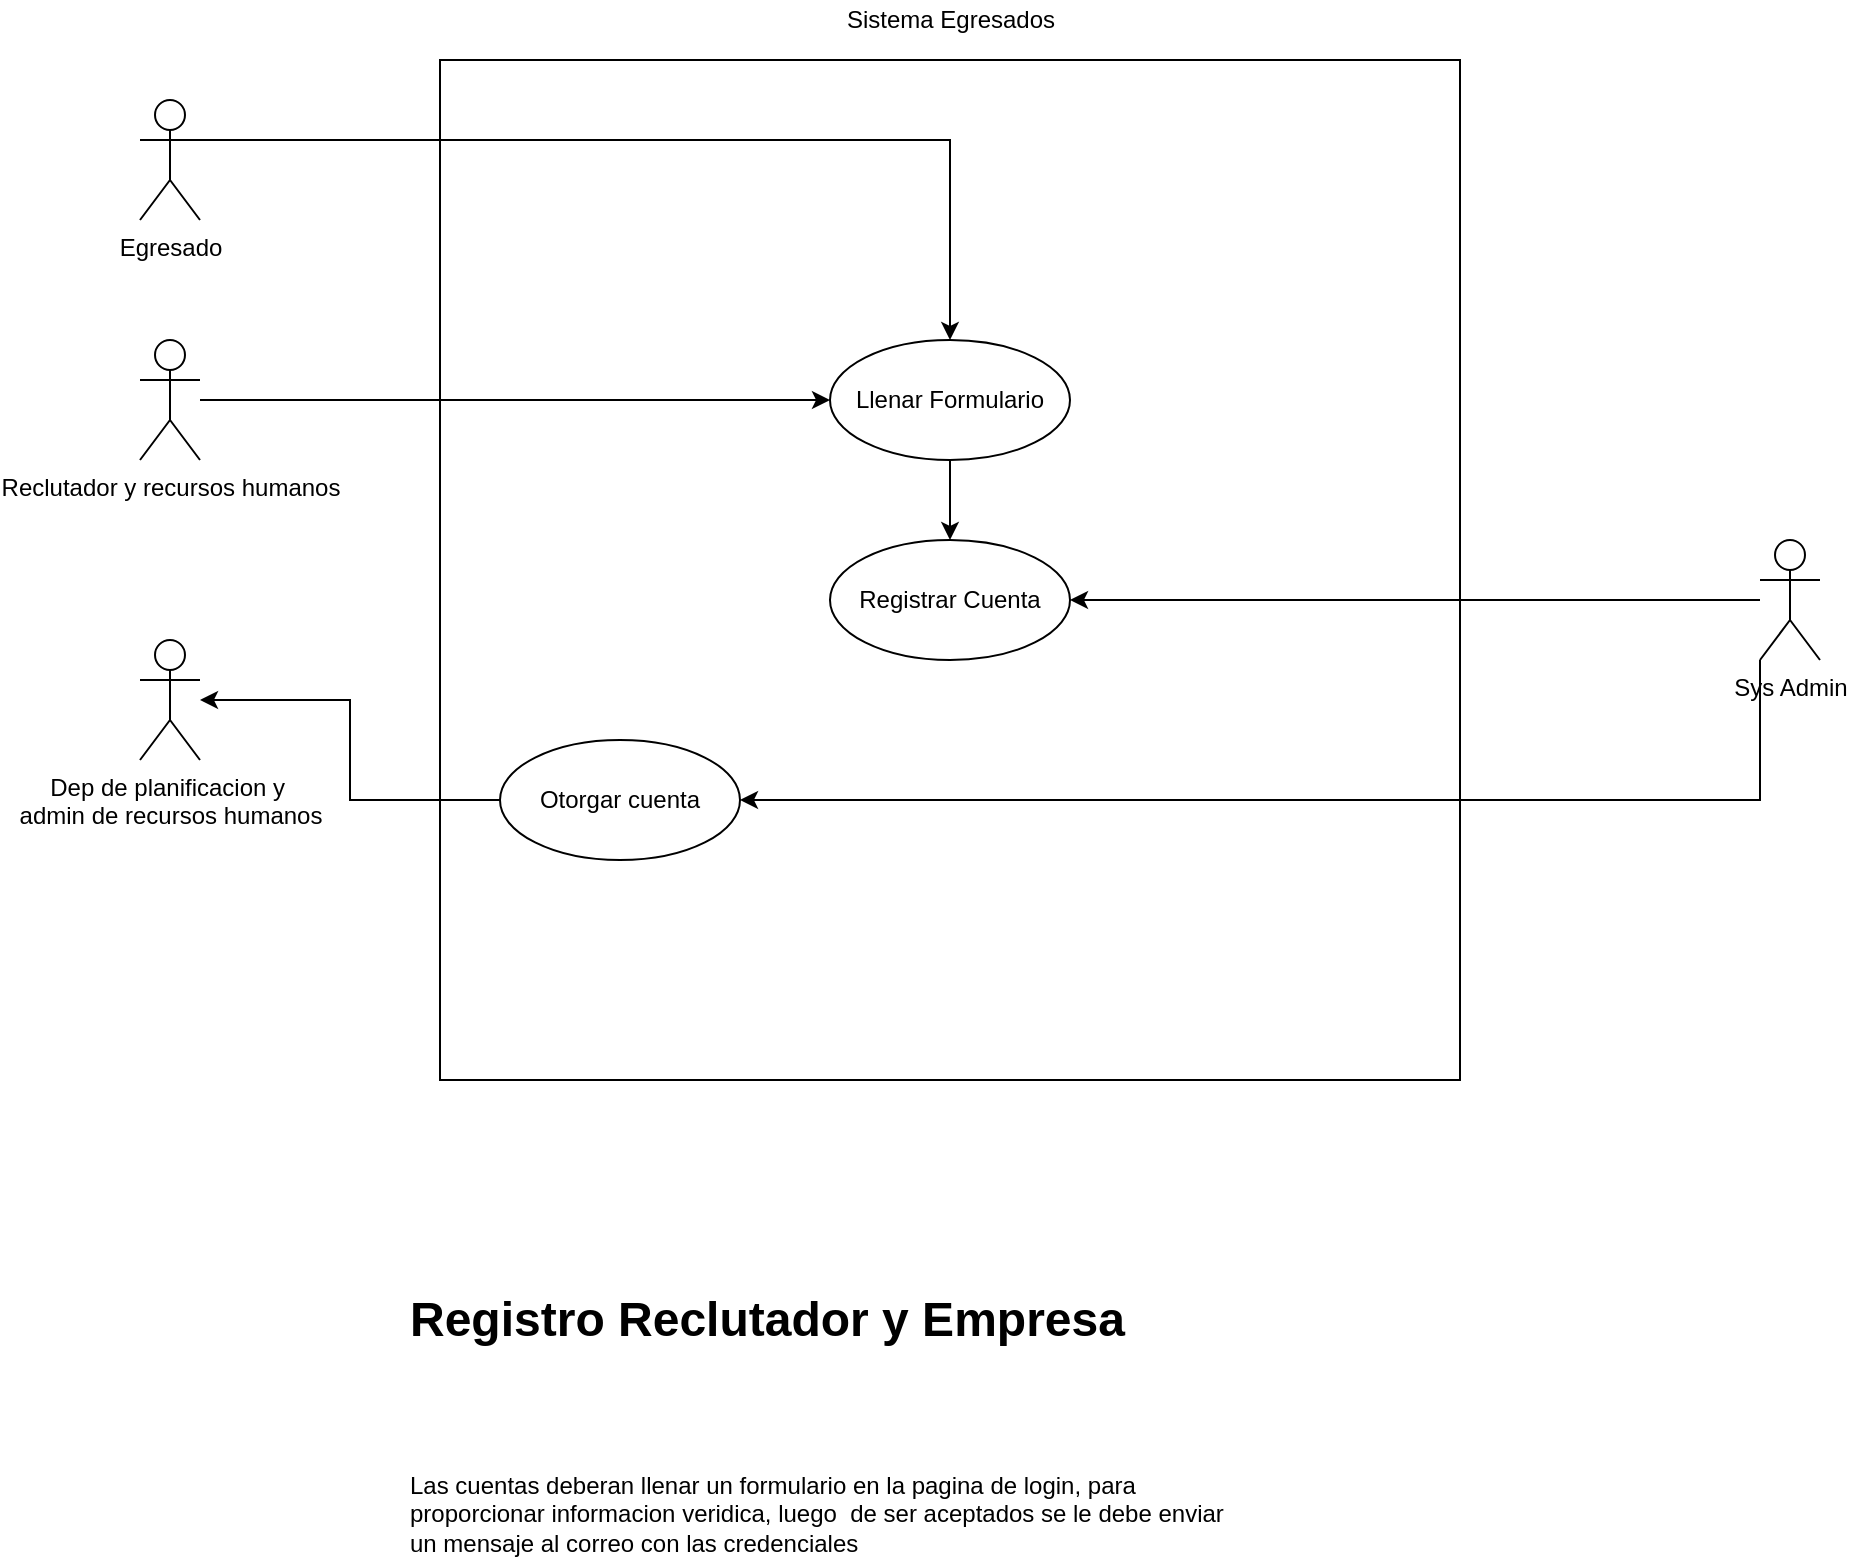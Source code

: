 <mxfile version="17.4.0" type="github" pages="5">
  <diagram id="5eBOPWXIhYEufeksKNHc" name="Modulo Registro">
    <mxGraphModel dx="2523" dy="2049" grid="1" gridSize="10" guides="1" tooltips="1" connect="1" arrows="1" fold="1" page="1" pageScale="1" pageWidth="850" pageHeight="1100" math="0" shadow="0">
      <root>
        <mxCell id="0" />
        <mxCell id="1" parent="0" />
        <mxCell id="uDYenzzOM_alLlbksWme-1" value="" style="whiteSpace=wrap;html=1;aspect=fixed;" parent="1" vertex="1">
          <mxGeometry x="-350" y="-110" width="510" height="510" as="geometry" />
        </mxCell>
        <mxCell id="uDYenzzOM_alLlbksWme-4" style="edgeStyle=orthogonalEdgeStyle;rounded=0;orthogonalLoop=1;jettySize=auto;html=1;exitX=1;exitY=0.333;exitDx=0;exitDy=0;exitPerimeter=0;" parent="1" source="ps1h4QxULYfLVLRuHkIJ-1" target="8Nh4FNoyNVWKhMdbQ_Sm-1" edge="1">
          <mxGeometry relative="1" as="geometry" />
        </mxCell>
        <mxCell id="ps1h4QxULYfLVLRuHkIJ-1" value="Egresado" style="shape=umlActor;verticalLabelPosition=bottom;verticalAlign=top;html=1;outlineConnect=0;" parent="1" vertex="1">
          <mxGeometry x="-500" y="-90" width="30" height="60" as="geometry" />
        </mxCell>
        <mxCell id="uDYenzzOM_alLlbksWme-5" style="edgeStyle=orthogonalEdgeStyle;rounded=0;orthogonalLoop=1;jettySize=auto;html=1;entryX=0;entryY=0.5;entryDx=0;entryDy=0;" parent="1" source="ps1h4QxULYfLVLRuHkIJ-17" target="8Nh4FNoyNVWKhMdbQ_Sm-1" edge="1">
          <mxGeometry relative="1" as="geometry" />
        </mxCell>
        <mxCell id="ps1h4QxULYfLVLRuHkIJ-17" value="Reclutador y recursos humanos" style="shape=umlActor;verticalLabelPosition=bottom;verticalAlign=top;html=1;outlineConnect=0;" parent="1" vertex="1">
          <mxGeometry x="-500" y="30" width="30" height="60" as="geometry" />
        </mxCell>
        <mxCell id="uDYenzzOM_alLlbksWme-8" style="edgeStyle=orthogonalEdgeStyle;rounded=0;orthogonalLoop=1;jettySize=auto;html=1;" parent="1" source="ps1h4QxULYfLVLRuHkIJ-33" target="ps1h4QxULYfLVLRuHkIJ-35" edge="1">
          <mxGeometry relative="1" as="geometry" />
        </mxCell>
        <mxCell id="uDYenzzOM_alLlbksWme-9" style="edgeStyle=orthogonalEdgeStyle;rounded=0;orthogonalLoop=1;jettySize=auto;html=1;exitX=0;exitY=1;exitDx=0;exitDy=0;exitPerimeter=0;entryX=1;entryY=0.5;entryDx=0;entryDy=0;" parent="1" source="ps1h4QxULYfLVLRuHkIJ-33" target="uDYenzzOM_alLlbksWme-6" edge="1">
          <mxGeometry relative="1" as="geometry" />
        </mxCell>
        <mxCell id="ps1h4QxULYfLVLRuHkIJ-33" value="Sys Admin" style="shape=umlActor;verticalLabelPosition=bottom;verticalAlign=top;html=1;outlineConnect=0;" parent="1" vertex="1">
          <mxGeometry x="310" y="130" width="30" height="60" as="geometry" />
        </mxCell>
        <mxCell id="ps1h4QxULYfLVLRuHkIJ-35" value="Registrar Cuenta" style="ellipse;whiteSpace=wrap;html=1;" parent="1" vertex="1">
          <mxGeometry x="-155" y="130" width="120" height="60" as="geometry" />
        </mxCell>
        <mxCell id="uDYenzzOM_alLlbksWme-7" style="edgeStyle=orthogonalEdgeStyle;rounded=0;orthogonalLoop=1;jettySize=auto;html=1;entryX=0.5;entryY=0;entryDx=0;entryDy=0;" parent="1" source="8Nh4FNoyNVWKhMdbQ_Sm-1" target="ps1h4QxULYfLVLRuHkIJ-35" edge="1">
          <mxGeometry relative="1" as="geometry" />
        </mxCell>
        <mxCell id="8Nh4FNoyNVWKhMdbQ_Sm-1" value="Llenar Formulario" style="ellipse;whiteSpace=wrap;html=1;" parent="1" vertex="1">
          <mxGeometry x="-155" y="30" width="120" height="60" as="geometry" />
        </mxCell>
        <mxCell id="8Nh4FNoyNVWKhMdbQ_Sm-7" value="&lt;div&gt;Dep de planificacion y&amp;nbsp;&lt;/div&gt;&lt;div&gt;admin de recursos humanos&lt;/div&gt;" style="shape=umlActor;verticalLabelPosition=bottom;verticalAlign=top;html=1;outlineConnect=0;" parent="1" vertex="1">
          <mxGeometry x="-500" y="180" width="30" height="60" as="geometry" />
        </mxCell>
        <mxCell id="oNdfcSfOL_IFBwVw255J-3" value="&lt;h1&gt;&lt;span&gt;Registro Reclutador y Empresa&lt;/span&gt;&lt;/h1&gt;&lt;h1&gt;&lt;br&gt;&lt;/h1&gt;&lt;div&gt;Las cuentas deberan llenar un formulario en la pagina de login, para proporcionar informacion veridica, luego&amp;nbsp; de ser aceptados se le debe enviar un mensaje al correo con las credenciales&amp;nbsp;&lt;/div&gt;" style="text;html=1;strokeColor=none;fillColor=none;spacing=5;spacingTop=-20;whiteSpace=wrap;overflow=hidden;rounded=0;" parent="1" vertex="1">
          <mxGeometry x="-370" y="500" width="430" height="140" as="geometry" />
        </mxCell>
        <mxCell id="uDYenzzOM_alLlbksWme-3" value="Sistema Egresados" style="text;html=1;align=center;verticalAlign=middle;resizable=0;points=[];autosize=1;strokeColor=none;fillColor=none;" parent="1" vertex="1">
          <mxGeometry x="-155" y="-140" width="120" height="20" as="geometry" />
        </mxCell>
        <mxCell id="uDYenzzOM_alLlbksWme-10" style="edgeStyle=orthogonalEdgeStyle;rounded=0;orthogonalLoop=1;jettySize=auto;html=1;" parent="1" source="uDYenzzOM_alLlbksWme-6" target="8Nh4FNoyNVWKhMdbQ_Sm-7" edge="1">
          <mxGeometry relative="1" as="geometry" />
        </mxCell>
        <mxCell id="uDYenzzOM_alLlbksWme-6" value="Otorgar cuenta" style="ellipse;whiteSpace=wrap;html=1;" parent="1" vertex="1">
          <mxGeometry x="-320" y="230" width="120" height="60" as="geometry" />
        </mxCell>
      </root>
    </mxGraphModel>
  </diagram>
  <diagram id="KSTuxLjoC1pnTMIIDo7a" name="Modulo Login">
    <mxGraphModel dx="2272" dy="1907" grid="1" gridSize="10" guides="1" tooltips="1" connect="1" arrows="1" fold="1" page="1" pageScale="1" pageWidth="850" pageHeight="1100" math="0" shadow="0">
      <root>
        <mxCell id="0" />
        <mxCell id="1" parent="0" />
        <mxCell id="qNKk7F3KA5EgLBLG4CWT-1" value="&lt;h1&gt;Inicio de sesion&lt;/h1&gt;&lt;h1&gt;&lt;br&gt;&lt;/h1&gt;&lt;div&gt;El egresado debe ser validado mediante la base de datos de la universidad y el resto de usuarios utilizando la base de datos del sistema&lt;/div&gt;&lt;div&gt;&lt;br&gt;&lt;/div&gt;" style="text;html=1;strokeColor=none;fillColor=none;spacing=5;spacingTop=-20;whiteSpace=wrap;overflow=hidden;rounded=0;" parent="1" vertex="1">
          <mxGeometry x="210" y="550" width="340" height="170" as="geometry" />
        </mxCell>
        <mxCell id="r0vkeqC2_D9JqhM1JqS9-1" value="" style="whiteSpace=wrap;html=1;aspect=fixed;" parent="1" vertex="1">
          <mxGeometry x="110" y="-10" width="510" height="510" as="geometry" />
        </mxCell>
        <mxCell id="r0vkeqC2_D9JqhM1JqS9-17" style="edgeStyle=orthogonalEdgeStyle;rounded=0;orthogonalLoop=1;jettySize=auto;html=1;entryX=0.5;entryY=0;entryDx=0;entryDy=0;" parent="1" source="r0vkeqC2_D9JqhM1JqS9-3" target="r0vkeqC2_D9JqhM1JqS9-22" edge="1">
          <mxGeometry relative="1" as="geometry" />
        </mxCell>
        <mxCell id="r0vkeqC2_D9JqhM1JqS9-27" style="edgeStyle=orthogonalEdgeStyle;rounded=0;orthogonalLoop=1;jettySize=auto;html=1;exitX=1;exitY=0.333;exitDx=0;exitDy=0;exitPerimeter=0;entryX=0;entryY=0.5;entryDx=0;entryDy=0;" parent="1" source="r0vkeqC2_D9JqhM1JqS9-3" target="r0vkeqC2_D9JqhM1JqS9-25" edge="1">
          <mxGeometry relative="1" as="geometry" />
        </mxCell>
        <mxCell id="r0vkeqC2_D9JqhM1JqS9-3" value="Egresado" style="shape=umlActor;verticalLabelPosition=bottom;verticalAlign=top;html=1;outlineConnect=0;" parent="1" vertex="1">
          <mxGeometry x="-40" y="10" width="30" height="60" as="geometry" />
        </mxCell>
        <mxCell id="r0vkeqC2_D9JqhM1JqS9-18" style="edgeStyle=orthogonalEdgeStyle;rounded=0;orthogonalLoop=1;jettySize=auto;html=1;" parent="1" source="r0vkeqC2_D9JqhM1JqS9-5" target="r0vkeqC2_D9JqhM1JqS9-22" edge="1">
          <mxGeometry relative="1" as="geometry" />
        </mxCell>
        <mxCell id="r0vkeqC2_D9JqhM1JqS9-28" style="edgeStyle=orthogonalEdgeStyle;rounded=0;orthogonalLoop=1;jettySize=auto;html=1;entryX=0;entryY=0;entryDx=0;entryDy=0;" parent="1" source="r0vkeqC2_D9JqhM1JqS9-5" target="r0vkeqC2_D9JqhM1JqS9-25" edge="1">
          <mxGeometry relative="1" as="geometry">
            <Array as="points">
              <mxPoint x="160" y="160" />
              <mxPoint x="160" y="359" />
            </Array>
          </mxGeometry>
        </mxCell>
        <mxCell id="r0vkeqC2_D9JqhM1JqS9-5" value="Reclutador y recursos humanos" style="shape=umlActor;verticalLabelPosition=bottom;verticalAlign=top;html=1;outlineConnect=0;" parent="1" vertex="1">
          <mxGeometry x="-40" y="130" width="30" height="60" as="geometry" />
        </mxCell>
        <mxCell id="r0vkeqC2_D9JqhM1JqS9-21" style="edgeStyle=orthogonalEdgeStyle;rounded=0;orthogonalLoop=1;jettySize=auto;html=1;" parent="1" source="r0vkeqC2_D9JqhM1JqS9-8" target="r0vkeqC2_D9JqhM1JqS9-19" edge="1">
          <mxGeometry relative="1" as="geometry" />
        </mxCell>
        <mxCell id="r0vkeqC2_D9JqhM1JqS9-8" value="sistema" style="shape=umlActor;verticalLabelPosition=bottom;verticalAlign=top;html=1;outlineConnect=0;" parent="1" vertex="1">
          <mxGeometry x="670" y="250" width="30" height="60" as="geometry" />
        </mxCell>
        <mxCell id="r0vkeqC2_D9JqhM1JqS9-20" style="edgeStyle=orthogonalEdgeStyle;rounded=0;orthogonalLoop=1;jettySize=auto;html=1;" parent="1" source="r0vkeqC2_D9JqhM1JqS9-9" target="r0vkeqC2_D9JqhM1JqS9-19" edge="1">
          <mxGeometry relative="1" as="geometry" />
        </mxCell>
        <mxCell id="r0vkeqC2_D9JqhM1JqS9-9" value="Iniciar Sesion" style="ellipse;whiteSpace=wrap;html=1;" parent="1" vertex="1">
          <mxGeometry x="260" y="250" width="120" height="60" as="geometry" />
        </mxCell>
        <mxCell id="r0vkeqC2_D9JqhM1JqS9-26" style="edgeStyle=orthogonalEdgeStyle;rounded=0;orthogonalLoop=1;jettySize=auto;html=1;entryX=0;entryY=0.5;entryDx=0;entryDy=0;" parent="1" source="r0vkeqC2_D9JqhM1JqS9-12" target="r0vkeqC2_D9JqhM1JqS9-22" edge="1">
          <mxGeometry relative="1" as="geometry" />
        </mxCell>
        <mxCell id="r0vkeqC2_D9JqhM1JqS9-12" value="&lt;div&gt;Dep de planificacion y&amp;nbsp;&lt;/div&gt;&lt;div&gt;admin de recursos humanos&lt;/div&gt;" style="shape=umlActor;verticalLabelPosition=bottom;verticalAlign=top;html=1;outlineConnect=0;" parent="1" vertex="1">
          <mxGeometry x="-40" y="280" width="30" height="60" as="geometry" />
        </mxCell>
        <mxCell id="r0vkeqC2_D9JqhM1JqS9-13" value="Sistema Egresados" style="text;html=1;align=center;verticalAlign=middle;resizable=0;points=[];autosize=1;strokeColor=none;fillColor=none;" parent="1" vertex="1">
          <mxGeometry x="305" y="-40" width="120" height="20" as="geometry" />
        </mxCell>
        <mxCell id="r0vkeqC2_D9JqhM1JqS9-19" value="Validar" style="ellipse;whiteSpace=wrap;html=1;" parent="1" vertex="1">
          <mxGeometry x="440" y="250" width="120" height="60" as="geometry" />
        </mxCell>
        <mxCell id="r0vkeqC2_D9JqhM1JqS9-23" style="edgeStyle=orthogonalEdgeStyle;rounded=0;orthogonalLoop=1;jettySize=auto;html=1;entryX=0.5;entryY=0;entryDx=0;entryDy=0;" parent="1" source="r0vkeqC2_D9JqhM1JqS9-22" target="r0vkeqC2_D9JqhM1JqS9-9" edge="1">
          <mxGeometry relative="1" as="geometry" />
        </mxCell>
        <mxCell id="r0vkeqC2_D9JqhM1JqS9-22" value="Llenar formulario" style="ellipse;whiteSpace=wrap;html=1;" parent="1" vertex="1">
          <mxGeometry x="260" y="130" width="120" height="60" as="geometry" />
        </mxCell>
        <mxCell id="r0vkeqC2_D9JqhM1JqS9-25" value="Recuperar Contraseña" style="ellipse;whiteSpace=wrap;html=1;" parent="1" vertex="1">
          <mxGeometry x="260" y="350" width="120" height="60" as="geometry" />
        </mxCell>
      </root>
    </mxGraphModel>
  </diagram>
  <diagram id="x-4EmDk2QZcQmwv1ljyd" name="Modulo Egresado">
    <mxGraphModel dx="1778" dy="2109" grid="1" gridSize="10" guides="1" tooltips="1" connect="1" arrows="1" fold="1" page="1" pageScale="1" pageWidth="850" pageHeight="1100" math="0" shadow="0">
      <root>
        <mxCell id="0" />
        <mxCell id="1" parent="0" />
        <mxCell id="Z1ALo9aRsaNJIrldC5EL-55" style="edgeStyle=orthogonalEdgeStyle;rounded=0;orthogonalLoop=1;jettySize=auto;html=1;entryX=0;entryY=0.5;entryDx=0;entryDy=0;" parent="1" source="Z1ALo9aRsaNJIrldC5EL-1" target="Z1ALo9aRsaNJIrldC5EL-3" edge="1">
          <mxGeometry relative="1" as="geometry" />
        </mxCell>
        <mxCell id="Z1ALo9aRsaNJIrldC5EL-1" value="Egresado" style="shape=umlActor;verticalLabelPosition=bottom;verticalAlign=top;html=1;outlineConnect=0;" parent="1" vertex="1">
          <mxGeometry x="160" y="195" width="30" height="60" as="geometry" />
        </mxCell>
        <mxCell id="Z1ALo9aRsaNJIrldC5EL-12" style="edgeStyle=orthogonalEdgeStyle;rounded=0;orthogonalLoop=1;jettySize=auto;html=1;exitX=0.5;exitY=0;exitDx=0;exitDy=0;entryX=0;entryY=0.5;entryDx=0;entryDy=0;" parent="1" source="Z1ALo9aRsaNJIrldC5EL-3" target="Z1ALo9aRsaNJIrldC5EL-5" edge="1">
          <mxGeometry relative="1" as="geometry" />
        </mxCell>
        <mxCell id="Z1ALo9aRsaNJIrldC5EL-13" style="edgeStyle=orthogonalEdgeStyle;rounded=0;orthogonalLoop=1;jettySize=auto;html=1;exitX=1;exitY=0.5;exitDx=0;exitDy=0;" parent="1" source="Z1ALo9aRsaNJIrldC5EL-3" target="Z1ALo9aRsaNJIrldC5EL-6" edge="1">
          <mxGeometry relative="1" as="geometry" />
        </mxCell>
        <mxCell id="Z1ALo9aRsaNJIrldC5EL-56" style="edgeStyle=orthogonalEdgeStyle;rounded=0;orthogonalLoop=1;jettySize=auto;html=1;exitX=0.5;exitY=1;exitDx=0;exitDy=0;entryX=0;entryY=0.5;entryDx=0;entryDy=0;" parent="1" source="Z1ALo9aRsaNJIrldC5EL-3" target="Z1ALo9aRsaNJIrldC5EL-7" edge="1">
          <mxGeometry relative="1" as="geometry" />
        </mxCell>
        <mxCell id="-qiXybSb5qSjjH_kc9IB-39" style="edgeStyle=orthogonalEdgeStyle;rounded=0;orthogonalLoop=1;jettySize=auto;html=1;entryX=0;entryY=0.5;entryDx=0;entryDy=0;" edge="1" parent="1" source="Z1ALo9aRsaNJIrldC5EL-3" target="-qiXybSb5qSjjH_kc9IB-24">
          <mxGeometry relative="1" as="geometry">
            <Array as="points">
              <mxPoint x="370" y="1075" />
            </Array>
          </mxGeometry>
        </mxCell>
        <mxCell id="-qiXybSb5qSjjH_kc9IB-40" style="edgeStyle=orthogonalEdgeStyle;rounded=0;orthogonalLoop=1;jettySize=auto;html=1;entryX=0;entryY=0.5;entryDx=0;entryDy=0;" edge="1" parent="1" source="Z1ALo9aRsaNJIrldC5EL-3" target="Z1ALo9aRsaNJIrldC5EL-57">
          <mxGeometry relative="1" as="geometry">
            <Array as="points">
              <mxPoint x="370" y="790" />
            </Array>
          </mxGeometry>
        </mxCell>
        <mxCell id="Z1ALo9aRsaNJIrldC5EL-3" value="Administrar" style="ellipse;whiteSpace=wrap;html=1;" parent="1" vertex="1">
          <mxGeometry x="300" y="200" width="140" height="50" as="geometry" />
        </mxCell>
        <mxCell id="Z1ALo9aRsaNJIrldC5EL-30" style="edgeStyle=orthogonalEdgeStyle;rounded=0;orthogonalLoop=1;jettySize=auto;html=1;exitX=0.5;exitY=0;exitDx=0;exitDy=0;entryX=0;entryY=0.5;entryDx=0;entryDy=0;" parent="1" source="Z1ALo9aRsaNJIrldC5EL-5" target="Z1ALo9aRsaNJIrldC5EL-26" edge="1">
          <mxGeometry relative="1" as="geometry" />
        </mxCell>
        <mxCell id="Z1ALo9aRsaNJIrldC5EL-32" style="edgeStyle=orthogonalEdgeStyle;rounded=0;orthogonalLoop=1;jettySize=auto;html=1;entryX=0;entryY=0.5;entryDx=0;entryDy=0;exitX=0.5;exitY=1;exitDx=0;exitDy=0;" parent="1" source="Z1ALo9aRsaNJIrldC5EL-5" target="Z1ALo9aRsaNJIrldC5EL-27" edge="1">
          <mxGeometry relative="1" as="geometry" />
        </mxCell>
        <mxCell id="-qiXybSb5qSjjH_kc9IB-16" style="edgeStyle=orthogonalEdgeStyle;rounded=0;orthogonalLoop=1;jettySize=auto;html=1;" edge="1" parent="1" source="Z1ALo9aRsaNJIrldC5EL-5" target="-qiXybSb5qSjjH_kc9IB-15">
          <mxGeometry relative="1" as="geometry" />
        </mxCell>
        <mxCell id="Z1ALo9aRsaNJIrldC5EL-5" value="Pefil" style="ellipse;whiteSpace=wrap;html=1;" parent="1" vertex="1">
          <mxGeometry x="500" y="-130" width="140" height="50" as="geometry" />
        </mxCell>
        <mxCell id="Z1ALo9aRsaNJIrldC5EL-39" style="edgeStyle=orthogonalEdgeStyle;rounded=0;orthogonalLoop=1;jettySize=auto;html=1;entryX=0;entryY=0.5;entryDx=0;entryDy=0;" parent="1" source="Z1ALo9aRsaNJIrldC5EL-6" target="Z1ALo9aRsaNJIrldC5EL-36" edge="1">
          <mxGeometry relative="1" as="geometry" />
        </mxCell>
        <mxCell id="-qiXybSb5qSjjH_kc9IB-13" style="edgeStyle=orthogonalEdgeStyle;rounded=0;orthogonalLoop=1;jettySize=auto;html=1;entryX=0;entryY=0.5;entryDx=0;entryDy=0;" edge="1" parent="1" source="Z1ALo9aRsaNJIrldC5EL-6" target="-qiXybSb5qSjjH_kc9IB-12">
          <mxGeometry relative="1" as="geometry" />
        </mxCell>
        <mxCell id="-qiXybSb5qSjjH_kc9IB-14" style="edgeStyle=orthogonalEdgeStyle;rounded=0;orthogonalLoop=1;jettySize=auto;html=1;entryX=0;entryY=0.5;entryDx=0;entryDy=0;" edge="1" parent="1" source="Z1ALo9aRsaNJIrldC5EL-6" target="Z1ALo9aRsaNJIrldC5EL-35">
          <mxGeometry relative="1" as="geometry" />
        </mxCell>
        <mxCell id="Z1ALo9aRsaNJIrldC5EL-6" value="Post" style="ellipse;whiteSpace=wrap;html=1;" parent="1" vertex="1">
          <mxGeometry x="500" y="200" width="140" height="50" as="geometry" />
        </mxCell>
        <mxCell id="-qiXybSb5qSjjH_kc9IB-8" style="edgeStyle=orthogonalEdgeStyle;rounded=0;orthogonalLoop=1;jettySize=auto;html=1;entryX=0;entryY=0.5;entryDx=0;entryDy=0;" edge="1" parent="1" source="Z1ALo9aRsaNJIrldC5EL-7" target="Z1ALo9aRsaNJIrldC5EL-40">
          <mxGeometry relative="1" as="geometry" />
        </mxCell>
        <mxCell id="-qiXybSb5qSjjH_kc9IB-9" style="edgeStyle=orthogonalEdgeStyle;rounded=0;orthogonalLoop=1;jettySize=auto;html=1;entryX=0;entryY=0.5;entryDx=0;entryDy=0;" edge="1" parent="1" source="Z1ALo9aRsaNJIrldC5EL-7" target="-qiXybSb5qSjjH_kc9IB-7">
          <mxGeometry relative="1" as="geometry" />
        </mxCell>
        <mxCell id="-qiXybSb5qSjjH_kc9IB-10" style="edgeStyle=orthogonalEdgeStyle;rounded=0;orthogonalLoop=1;jettySize=auto;html=1;entryX=0;entryY=0.5;entryDx=0;entryDy=0;" edge="1" parent="1" source="Z1ALo9aRsaNJIrldC5EL-7" target="Z1ALo9aRsaNJIrldC5EL-41">
          <mxGeometry relative="1" as="geometry" />
        </mxCell>
        <mxCell id="-qiXybSb5qSjjH_kc9IB-26" style="edgeStyle=orthogonalEdgeStyle;rounded=0;orthogonalLoop=1;jettySize=auto;html=1;exitX=1;exitY=0.5;exitDx=0;exitDy=0;entryX=0;entryY=0.5;entryDx=0;entryDy=0;" edge="1" parent="1" source="Z1ALo9aRsaNJIrldC5EL-7" target="Z1ALo9aRsaNJIrldC5EL-21">
          <mxGeometry relative="1" as="geometry" />
        </mxCell>
        <mxCell id="Z1ALo9aRsaNJIrldC5EL-7" value="Amigos" style="ellipse;whiteSpace=wrap;html=1;" parent="1" vertex="1">
          <mxGeometry x="500" y="440" width="140" height="50" as="geometry" />
        </mxCell>
        <mxCell id="Z1ALo9aRsaNJIrldC5EL-21" value="Enviar Mensaje" style="ellipse;whiteSpace=wrap;html=1;" parent="1" vertex="1">
          <mxGeometry x="704.5" y="620" width="140" height="50" as="geometry" />
        </mxCell>
        <mxCell id="Z1ALo9aRsaNJIrldC5EL-26" value="Cambiar datos" style="ellipse;whiteSpace=wrap;html=1;" parent="1" vertex="1">
          <mxGeometry x="710" y="-230" width="140" height="50" as="geometry" />
        </mxCell>
        <mxCell id="Z1ALo9aRsaNJIrldC5EL-27" value="Cambiar Contraseña" style="ellipse;whiteSpace=wrap;html=1;" parent="1" vertex="1">
          <mxGeometry x="710" y="-40" width="140" height="50" as="geometry" />
        </mxCell>
        <mxCell id="Z1ALo9aRsaNJIrldC5EL-35" value="Eliminar" style="ellipse;whiteSpace=wrap;html=1;" parent="1" vertex="1">
          <mxGeometry x="700" y="200" width="140" height="50" as="geometry" />
        </mxCell>
        <mxCell id="Z1ALo9aRsaNJIrldC5EL-36" value="Editar" style="ellipse;whiteSpace=wrap;html=1;" parent="1" vertex="1">
          <mxGeometry x="700" y="270" width="140" height="50" as="geometry" />
        </mxCell>
        <mxCell id="Z1ALo9aRsaNJIrldC5EL-40" value="Eliminar" style="ellipse;whiteSpace=wrap;html=1;" parent="1" vertex="1">
          <mxGeometry x="702.5" y="440" width="140" height="50" as="geometry" />
        </mxCell>
        <mxCell id="Z1ALo9aRsaNJIrldC5EL-41" value="Bloquear" style="ellipse;whiteSpace=wrap;html=1;" parent="1" vertex="1">
          <mxGeometry x="704.5" y="540" width="140" height="50" as="geometry" />
        </mxCell>
        <mxCell id="-qiXybSb5qSjjH_kc9IB-31" style="edgeStyle=orthogonalEdgeStyle;rounded=0;orthogonalLoop=1;jettySize=auto;html=1;entryX=0;entryY=0.5;entryDx=0;entryDy=0;" edge="1" parent="1" source="Z1ALo9aRsaNJIrldC5EL-57" target="Z1ALo9aRsaNJIrldC5EL-61">
          <mxGeometry relative="1" as="geometry" />
        </mxCell>
        <mxCell id="-qiXybSb5qSjjH_kc9IB-32" style="edgeStyle=orthogonalEdgeStyle;rounded=0;orthogonalLoop=1;jettySize=auto;html=1;exitX=1;exitY=0.5;exitDx=0;exitDy=0;entryX=0;entryY=0.5;entryDx=0;entryDy=0;" edge="1" parent="1" source="Z1ALo9aRsaNJIrldC5EL-57" target="-qiXybSb5qSjjH_kc9IB-17">
          <mxGeometry relative="1" as="geometry" />
        </mxCell>
        <mxCell id="-qiXybSb5qSjjH_kc9IB-34" style="edgeStyle=orthogonalEdgeStyle;rounded=0;orthogonalLoop=1;jettySize=auto;html=1;entryX=0;entryY=0.5;entryDx=0;entryDy=0;" edge="1" parent="1" source="Z1ALo9aRsaNJIrldC5EL-57" target="-qiXybSb5qSjjH_kc9IB-33">
          <mxGeometry relative="1" as="geometry" />
        </mxCell>
        <mxCell id="Z1ALo9aRsaNJIrldC5EL-57" value="Lista evento" style="ellipse;whiteSpace=wrap;html=1;" parent="1" vertex="1">
          <mxGeometry x="500" y="765" width="140" height="50" as="geometry" />
        </mxCell>
        <mxCell id="Z1ALo9aRsaNJIrldC5EL-61" value="Asistir" style="ellipse;whiteSpace=wrap;html=1;" parent="1" vertex="1">
          <mxGeometry x="710" y="700" width="140" height="50" as="geometry" />
        </mxCell>
        <mxCell id="-qiXybSb5qSjjH_kc9IB-7" value="Agregar" style="ellipse;whiteSpace=wrap;html=1;" vertex="1" parent="1">
          <mxGeometry x="703.5" y="370" width="140" height="50" as="geometry" />
        </mxCell>
        <mxCell id="-qiXybSb5qSjjH_kc9IB-12" value="Crear" style="ellipse;whiteSpace=wrap;html=1;" vertex="1" parent="1">
          <mxGeometry x="700" y="130" width="140" height="50" as="geometry" />
        </mxCell>
        <mxCell id="-qiXybSb5qSjjH_kc9IB-15" value="Recuperar Contraseña" style="ellipse;whiteSpace=wrap;html=1;" vertex="1" parent="1">
          <mxGeometry x="710" y="-130" width="140" height="50" as="geometry" />
        </mxCell>
        <mxCell id="-qiXybSb5qSjjH_kc9IB-17" value="Compartir evento" style="ellipse;whiteSpace=wrap;html=1;" vertex="1" parent="1">
          <mxGeometry x="710" y="850" width="140" height="50" as="geometry" />
        </mxCell>
        <mxCell id="-qiXybSb5qSjjH_kc9IB-41" style="edgeStyle=orthogonalEdgeStyle;rounded=0;orthogonalLoop=1;jettySize=auto;html=1;entryX=0;entryY=0.5;entryDx=0;entryDy=0;" edge="1" parent="1" source="-qiXybSb5qSjjH_kc9IB-24" target="-qiXybSb5qSjjH_kc9IB-35">
          <mxGeometry relative="1" as="geometry" />
        </mxCell>
        <mxCell id="-qiXybSb5qSjjH_kc9IB-42" style="edgeStyle=orthogonalEdgeStyle;rounded=0;orthogonalLoop=1;jettySize=auto;html=1;entryX=0;entryY=0.5;entryDx=0;entryDy=0;" edge="1" parent="1" source="-qiXybSb5qSjjH_kc9IB-24" target="-qiXybSb5qSjjH_kc9IB-36">
          <mxGeometry relative="1" as="geometry" />
        </mxCell>
        <mxCell id="-qiXybSb5qSjjH_kc9IB-43" style="edgeStyle=orthogonalEdgeStyle;rounded=0;orthogonalLoop=1;jettySize=auto;html=1;" edge="1" parent="1" source="-qiXybSb5qSjjH_kc9IB-24" target="-qiXybSb5qSjjH_kc9IB-37">
          <mxGeometry relative="1" as="geometry" />
        </mxCell>
        <mxCell id="-qiXybSb5qSjjH_kc9IB-24" value="Lista trabajo" style="ellipse;whiteSpace=wrap;html=1;" vertex="1" parent="1">
          <mxGeometry x="500" y="1050" width="140" height="50" as="geometry" />
        </mxCell>
        <mxCell id="-qiXybSb5qSjjH_kc9IB-33" value="Remover asistencia" style="ellipse;whiteSpace=wrap;html=1;" vertex="1" parent="1">
          <mxGeometry x="710" y="765" width="140" height="50" as="geometry" />
        </mxCell>
        <mxCell id="-qiXybSb5qSjjH_kc9IB-35" value="Asistir" style="ellipse;whiteSpace=wrap;html=1;" vertex="1" parent="1">
          <mxGeometry x="703.5" y="970" width="140" height="50" as="geometry" />
        </mxCell>
        <mxCell id="-qiXybSb5qSjjH_kc9IB-36" value="Compartir evento" style="ellipse;whiteSpace=wrap;html=1;" vertex="1" parent="1">
          <mxGeometry x="702.5" y="1120" width="140" height="50" as="geometry" />
        </mxCell>
        <mxCell id="-qiXybSb5qSjjH_kc9IB-37" value="Remover asistencia" style="ellipse;whiteSpace=wrap;html=1;" vertex="1" parent="1">
          <mxGeometry x="704.5" y="1050" width="140" height="50" as="geometry" />
        </mxCell>
      </root>
    </mxGraphModel>
  </diagram>
  <diagram id="ZRWDf_Hj6uvGdLw47oIn" name="Modulo Empresa">
    <mxGraphModel dx="1422" dy="807" grid="1" gridSize="10" guides="1" tooltips="1" connect="1" arrows="1" fold="1" page="1" pageScale="1" pageWidth="850" pageHeight="1100" math="0" shadow="0">
      <root>
        <mxCell id="0" />
        <mxCell id="1" parent="0" />
        <mxCell id="T1cxmti9wlleSTlFRHnA-2" value="Crear plaza trabajo" style="ellipse;whiteSpace=wrap;html=1;" parent="1" vertex="1">
          <mxGeometry x="320" y="440" width="140" height="60" as="geometry" />
        </mxCell>
        <mxCell id="T1cxmti9wlleSTlFRHnA-5" value="Eliminar plaza de trabajo" style="ellipse;whiteSpace=wrap;html=1;" parent="1" vertex="1">
          <mxGeometry x="320" y="600" width="140" height="60" as="geometry" />
        </mxCell>
        <mxCell id="ZS393QdUM0ocgv7dwVsJ-1" value="Editar plaza trabajo" style="ellipse;whiteSpace=wrap;html=1;" parent="1" vertex="1">
          <mxGeometry x="320" y="520" width="140" height="60" as="geometry" />
        </mxCell>
        <mxCell id="RMUrdbYmKMxbMcPX_VWZ-1" style="edgeStyle=orthogonalEdgeStyle;rounded=0;orthogonalLoop=1;jettySize=auto;html=1;entryX=0;entryY=0.5;entryDx=0;entryDy=0;" edge="1" parent="1" source="RMUrdbYmKMxbMcPX_VWZ-2" target="RMUrdbYmKMxbMcPX_VWZ-4">
          <mxGeometry relative="1" as="geometry" />
        </mxCell>
        <mxCell id="RMUrdbYmKMxbMcPX_VWZ-17" style="edgeStyle=orthogonalEdgeStyle;rounded=0;orthogonalLoop=1;jettySize=auto;html=1;entryX=0;entryY=0.5;entryDx=0;entryDy=0;" edge="1" parent="1" source="RMUrdbYmKMxbMcPX_VWZ-2" target="T1cxmti9wlleSTlFRHnA-2">
          <mxGeometry relative="1" as="geometry" />
        </mxCell>
        <mxCell id="RMUrdbYmKMxbMcPX_VWZ-18" style="edgeStyle=orthogonalEdgeStyle;rounded=0;orthogonalLoop=1;jettySize=auto;html=1;entryX=0;entryY=0.5;entryDx=0;entryDy=0;" edge="1" parent="1" source="RMUrdbYmKMxbMcPX_VWZ-2" target="ZS393QdUM0ocgv7dwVsJ-1">
          <mxGeometry relative="1" as="geometry" />
        </mxCell>
        <mxCell id="RMUrdbYmKMxbMcPX_VWZ-19" style="edgeStyle=orthogonalEdgeStyle;rounded=0;orthogonalLoop=1;jettySize=auto;html=1;entryX=0;entryY=0.5;entryDx=0;entryDy=0;" edge="1" parent="1" source="RMUrdbYmKMxbMcPX_VWZ-2" target="T1cxmti9wlleSTlFRHnA-5">
          <mxGeometry relative="1" as="geometry" />
        </mxCell>
        <mxCell id="RMUrdbYmKMxbMcPX_VWZ-2" value="Empresa" style="shape=umlActor;verticalLabelPosition=bottom;verticalAlign=top;html=1;outlineConnect=0;" vertex="1" parent="1">
          <mxGeometry x="90" y="445" width="30" height="60" as="geometry" />
        </mxCell>
        <mxCell id="RMUrdbYmKMxbMcPX_VWZ-16" style="edgeStyle=orthogonalEdgeStyle;rounded=0;orthogonalLoop=1;jettySize=auto;html=1;" edge="1" parent="1" source="RMUrdbYmKMxbMcPX_VWZ-4" target="RMUrdbYmKMxbMcPX_VWZ-10">
          <mxGeometry relative="1" as="geometry" />
        </mxCell>
        <mxCell id="RMUrdbYmKMxbMcPX_VWZ-4" value="Ver lista egresados de interes" style="ellipse;whiteSpace=wrap;html=1;" vertex="1" parent="1">
          <mxGeometry x="320" y="260" width="180" height="70" as="geometry" />
        </mxCell>
        <mxCell id="RMUrdbYmKMxbMcPX_VWZ-10" value="Llenar encuesta satisfaccion" style="ellipse;whiteSpace=wrap;html=1;" vertex="1" parent="1">
          <mxGeometry x="550" y="260" width="180" height="70" as="geometry" />
        </mxCell>
      </root>
    </mxGraphModel>
  </diagram>
  <diagram id="jfAmvf6OFEC4bzsVT70f" name="Modulo depártamento de planificacion y administracion de recursos humanos">
    <mxGraphModel dx="2272" dy="807" grid="1" gridSize="10" guides="1" tooltips="1" connect="1" arrows="1" fold="1" page="1" pageScale="1" pageWidth="850" pageHeight="1100" math="0" shadow="0">
      <root>
        <mxCell id="0" />
        <mxCell id="1" parent="0" />
        <mxCell id="AdZctK4t-bl0yCTUU0jm-1" style="edgeStyle=orthogonalEdgeStyle;rounded=0;orthogonalLoop=1;jettySize=auto;html=1;entryX=0;entryY=0.5;entryDx=0;entryDy=0;" parent="1" source="AdZctK4t-bl0yCTUU0jm-2" target="AdZctK4t-bl0yCTUU0jm-8" edge="1">
          <mxGeometry relative="1" as="geometry" />
        </mxCell>
        <mxCell id="AdZctK4t-bl0yCTUU0jm-2" value="Depártamento de planificacion y &lt;br&gt;administracion de recursos humanos" style="shape=umlActor;verticalLabelPosition=bottom;verticalAlign=top;html=1;outlineConnect=0;" parent="1" vertex="1">
          <mxGeometry x="-80" y="290" width="30" height="60" as="geometry" />
        </mxCell>
        <mxCell id="AdZctK4t-bl0yCTUU0jm-3" value="Crear evento" style="ellipse;whiteSpace=wrap;html=1;" parent="1" vertex="1">
          <mxGeometry x="310" y="180" width="140" height="60" as="geometry" />
        </mxCell>
        <mxCell id="AdZctK4t-bl0yCTUU0jm-4" style="edgeStyle=orthogonalEdgeStyle;rounded=0;orthogonalLoop=1;jettySize=auto;html=1;entryX=0;entryY=0.5;entryDx=0;entryDy=0;" parent="1" source="AdZctK4t-bl0yCTUU0jm-8" target="AdZctK4t-bl0yCTUU0jm-3" edge="1">
          <mxGeometry relative="1" as="geometry">
            <mxPoint x="140" y="180" as="targetPoint" />
          </mxGeometry>
        </mxCell>
        <mxCell id="tacvvGMqDV4AgweIo3rR-2" style="edgeStyle=orthogonalEdgeStyle;rounded=0;orthogonalLoop=1;jettySize=auto;html=1;entryX=0;entryY=0.5;entryDx=0;entryDy=0;" edge="1" parent="1" source="AdZctK4t-bl0yCTUU0jm-8" target="AdZctK4t-bl0yCTUU0jm-12">
          <mxGeometry relative="1" as="geometry" />
        </mxCell>
        <mxCell id="tacvvGMqDV4AgweIo3rR-3" style="edgeStyle=orthogonalEdgeStyle;rounded=0;orthogonalLoop=1;jettySize=auto;html=1;" edge="1" parent="1" source="AdZctK4t-bl0yCTUU0jm-8" target="AdZctK4t-bl0yCTUU0jm-25">
          <mxGeometry relative="1" as="geometry" />
        </mxCell>
        <mxCell id="tacvvGMqDV4AgweIo3rR-4" style="edgeStyle=orthogonalEdgeStyle;rounded=0;orthogonalLoop=1;jettySize=auto;html=1;entryX=0;entryY=0.5;entryDx=0;entryDy=0;" edge="1" parent="1" source="AdZctK4t-bl0yCTUU0jm-8" target="AdZctK4t-bl0yCTUU0jm-10">
          <mxGeometry relative="1" as="geometry" />
        </mxCell>
        <mxCell id="AdZctK4t-bl0yCTUU0jm-8" value="Administra evento" style="ellipse;whiteSpace=wrap;html=1;" parent="1" vertex="1">
          <mxGeometry x="70" y="290" width="140" height="60" as="geometry" />
        </mxCell>
        <mxCell id="AdZctK4t-bl0yCTUU0jm-10" value="Dar alta evento" style="ellipse;whiteSpace=wrap;html=1;" parent="1" vertex="1">
          <mxGeometry x="310" y="400" width="140" height="60" as="geometry" />
        </mxCell>
        <mxCell id="AdZctK4t-bl0yCTUU0jm-12" value="Consultar participantes" style="ellipse;whiteSpace=wrap;html=1;" parent="1" vertex="1">
          <mxGeometry x="310" y="510" width="140" height="60" as="geometry" />
        </mxCell>
        <mxCell id="AdZctK4t-bl0yCTUU0jm-25" value="Editar evento" style="ellipse;whiteSpace=wrap;html=1;" parent="1" vertex="1">
          <mxGeometry x="310" y="290" width="140" height="60" as="geometry" />
        </mxCell>
      </root>
    </mxGraphModel>
  </diagram>
</mxfile>
